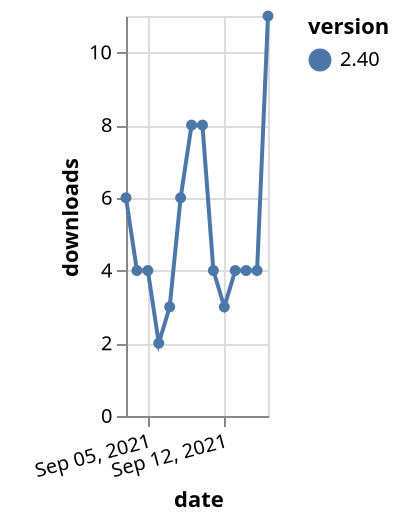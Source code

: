 {"$schema": "https://vega.github.io/schema/vega-lite/v5.json", "description": "A simple bar chart with embedded data.", "data": {"values": [{"date": "2021-09-03", "total": 5289, "delta": 6, "version": "2.40"}, {"date": "2021-09-04", "total": 5293, "delta": 4, "version": "2.40"}, {"date": "2021-09-05", "total": 5297, "delta": 4, "version": "2.40"}, {"date": "2021-09-06", "total": 5299, "delta": 2, "version": "2.40"}, {"date": "2021-09-07", "total": 5302, "delta": 3, "version": "2.40"}, {"date": "2021-09-08", "total": 5308, "delta": 6, "version": "2.40"}, {"date": "2021-09-09", "total": 5316, "delta": 8, "version": "2.40"}, {"date": "2021-09-10", "total": 5324, "delta": 8, "version": "2.40"}, {"date": "2021-09-11", "total": 5328, "delta": 4, "version": "2.40"}, {"date": "2021-09-12", "total": 5331, "delta": 3, "version": "2.40"}, {"date": "2021-09-13", "total": 5335, "delta": 4, "version": "2.40"}, {"date": "2021-09-14", "total": 5339, "delta": 4, "version": "2.40"}, {"date": "2021-09-15", "total": 5343, "delta": 4, "version": "2.40"}, {"date": "2021-09-16", "total": 5354, "delta": 11, "version": "2.40"}]}, "width": "container", "mark": {"type": "line", "point": {"filled": true}}, "encoding": {"x": {"field": "date", "type": "temporal", "timeUnit": "yearmonthdate", "title": "date", "axis": {"labelAngle": -15}}, "y": {"field": "delta", "type": "quantitative", "title": "downloads"}, "color": {"field": "version", "type": "nominal"}, "tooltip": {"field": "delta"}}}